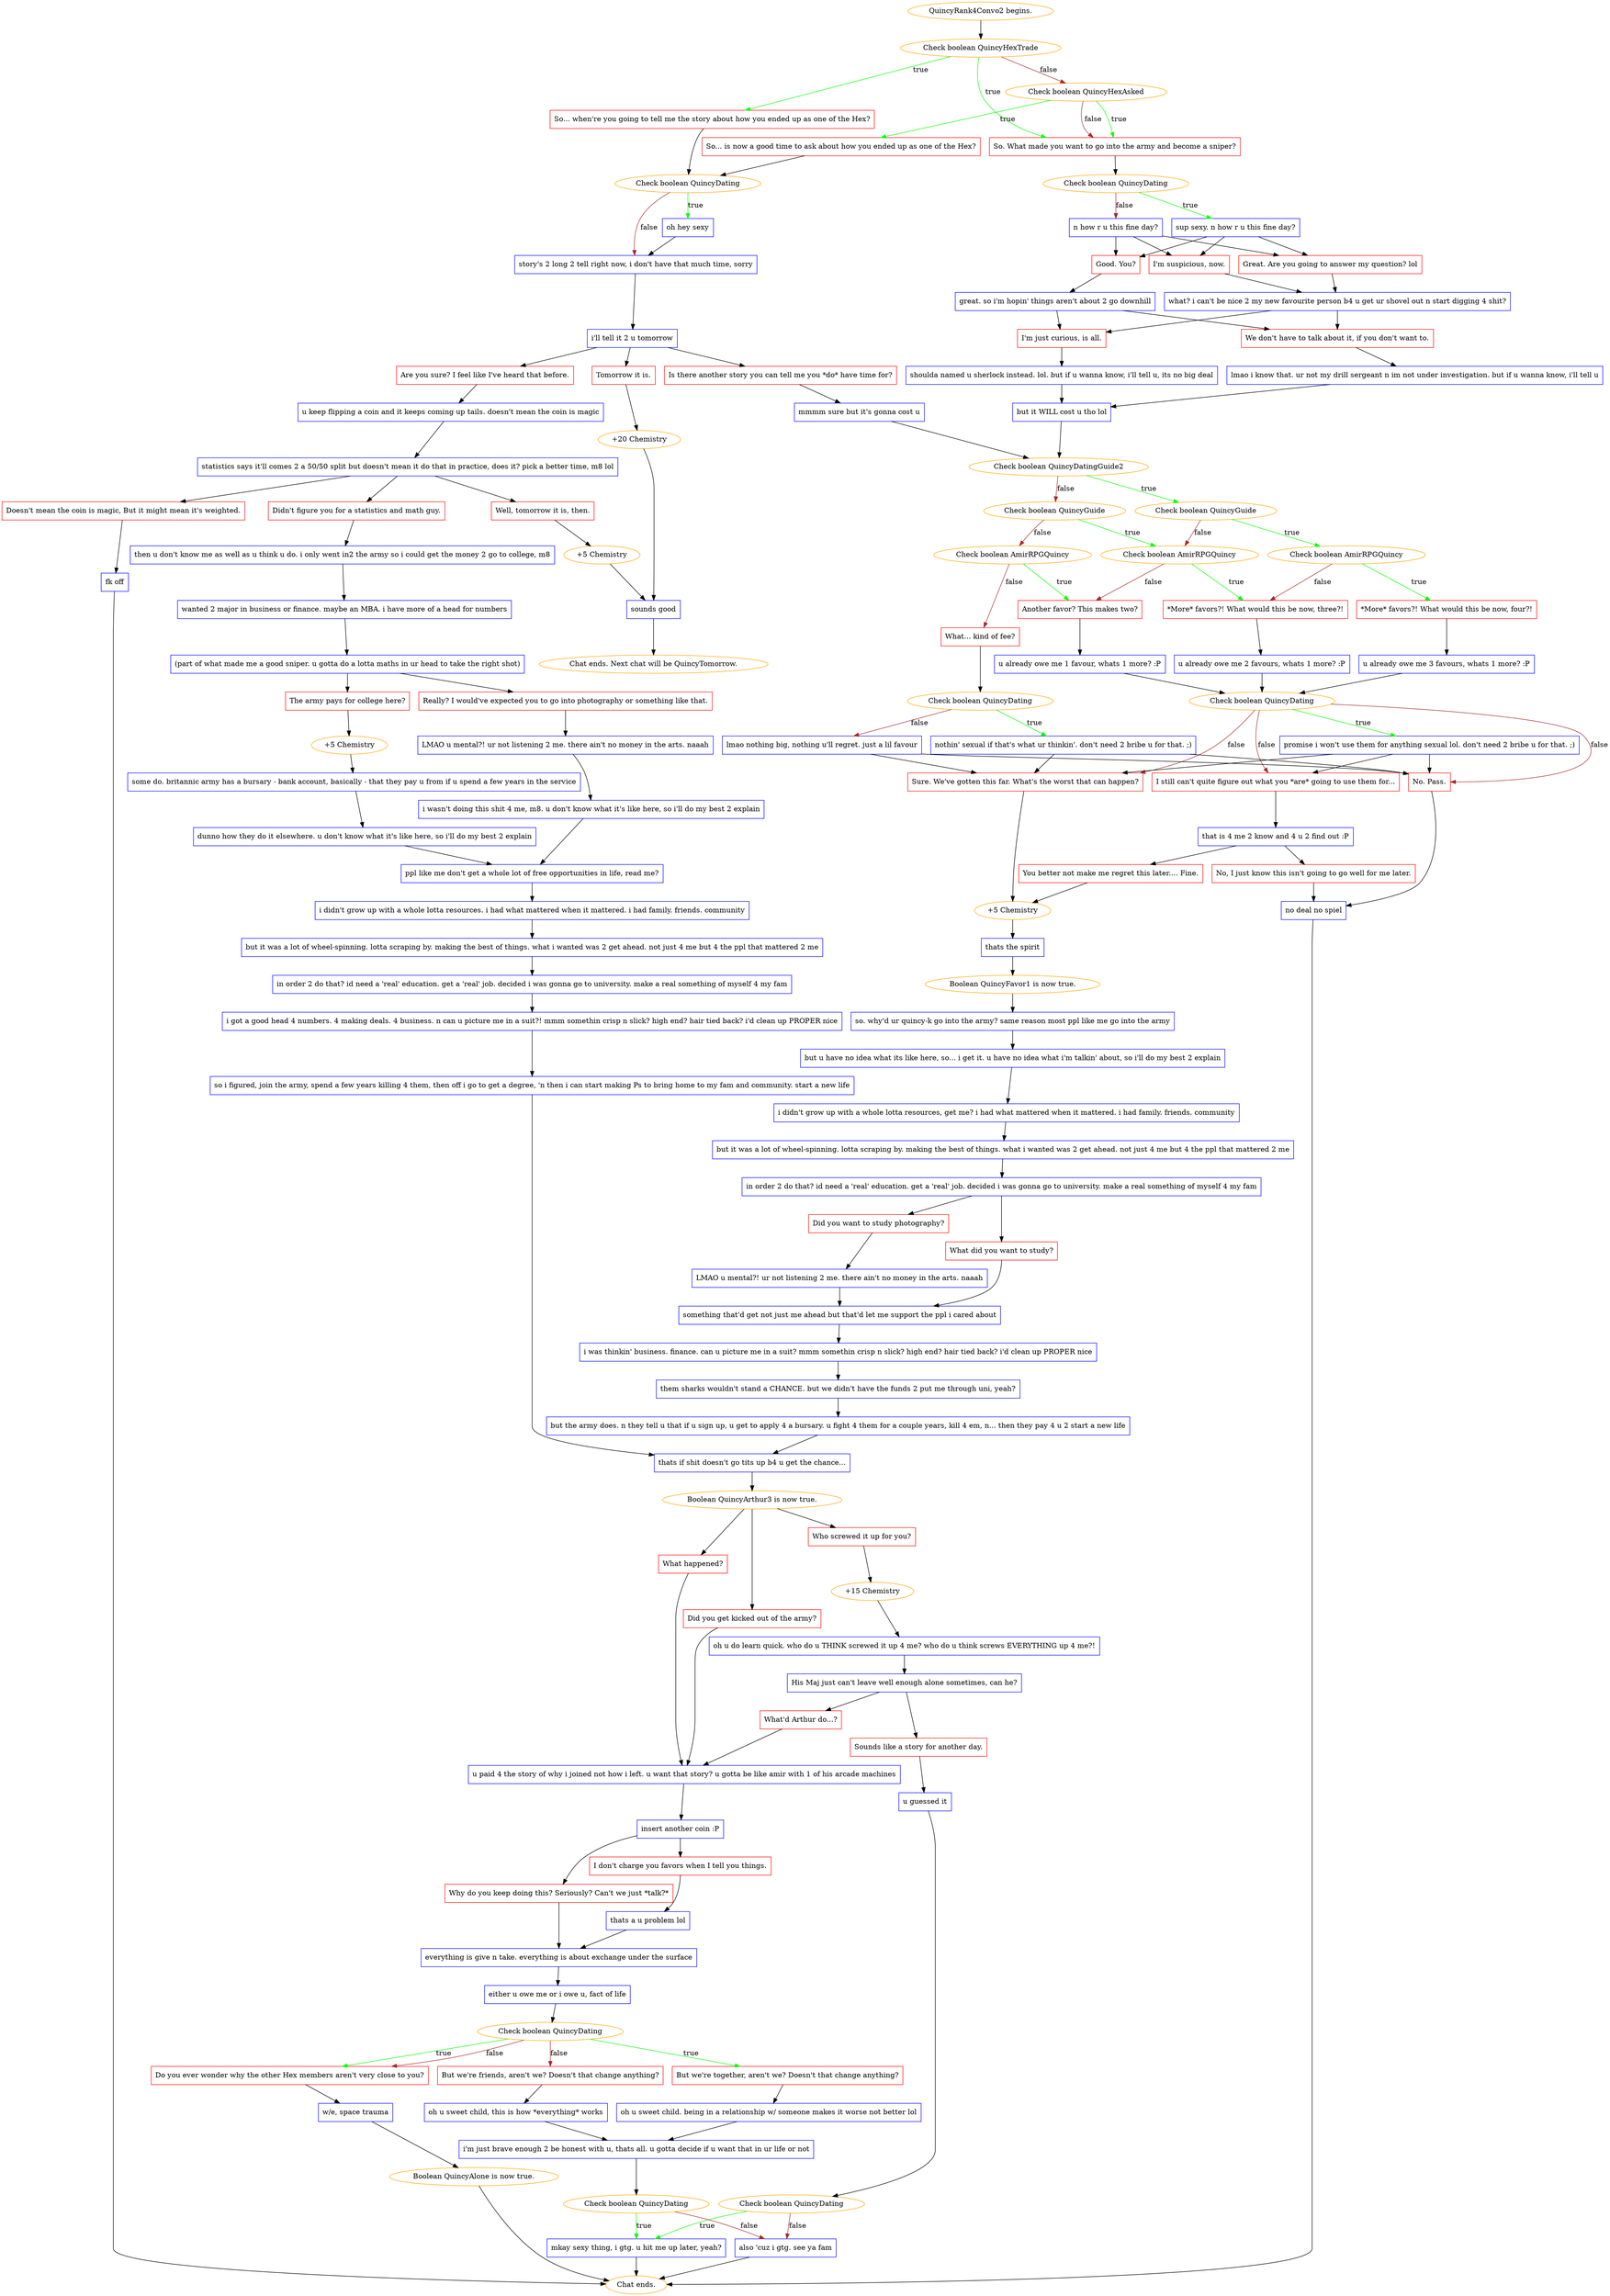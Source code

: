 digraph {
	"QuincyRank4Convo2 begins." [color=orange];
		"QuincyRank4Convo2 begins." -> j2253162781;
	j2253162781 [label="Check boolean QuincyHexTrade",color=orange];
		j2253162781 -> j369050347 [label=true,color=green];
		j2253162781 -> j3027697908 [label=true,color=green];
		j2253162781 -> j3813648319 [label=false,color=brown];
	j369050347 [label="So. What made you want to go into the army and become a sniper?",shape=box,color=red];
		j369050347 -> j975604575;
	j3027697908 [label="So... when're you going to tell me the story about how you ended up as one of the Hex?",shape=box,color=red];
		j3027697908 -> j1313632766;
	j3813648319 [label="Check boolean QuincyHexAsked",color=orange];
		j3813648319 -> j2094526252 [label=true,color=green];
		j3813648319 -> j369050347 [label=true,color=green];
		j3813648319 -> j369050347 [label=false,color=brown];
	j975604575 [label="Check boolean QuincyDating",color=orange];
		j975604575 -> j2605050726 [label=true,color=green];
		j975604575 -> j2340138035 [label=false,color=brown];
	j1313632766 [label="Check boolean QuincyDating",color=orange];
		j1313632766 -> j3844963307 [label=true,color=green];
		j1313632766 -> j1524128898 [label=false,color=brown];
	j2094526252 [label="So... is now a good time to ask about how you ended up as one of the Hex?",shape=box,color=red];
		j2094526252 -> j1313632766;
	j2605050726 [label="sup sexy. n how r u this fine day?",shape=box,color=blue];
		j2605050726 -> j484477948;
		j2605050726 -> j2695473721;
		j2605050726 -> j1130385873;
	j2340138035 [label="n how r u this fine day?",shape=box,color=blue];
		j2340138035 -> j484477948;
		j2340138035 -> j2695473721;
		j2340138035 -> j1130385873;
	j3844963307 [label="oh hey sexy",shape=box,color=blue];
		j3844963307 -> j1524128898;
	j1524128898 [label="story's 2 long 2 tell right now, i don't have that much time, sorry",shape=box,color=blue];
		j1524128898 -> j1090175588;
	j484477948 [label="Good. You?",shape=box,color=red];
		j484477948 -> j1679560361;
	j2695473721 [label="I'm suspicious, now.",shape=box,color=red];
		j2695473721 -> j1955308551;
	j1130385873 [label="Great. Are you going to answer my question? lol",shape=box,color=red];
		j1130385873 -> j1955308551;
	j1090175588 [label="i'll tell it 2 u tomorrow",shape=box,color=blue];
		j1090175588 -> j2002069858;
		j1090175588 -> j4229080514;
		j1090175588 -> j3311416526;
	j1679560361 [label="great. so i'm hopin' things aren't about 2 go downhill",shape=box,color=blue];
		j1679560361 -> j4280669974;
		j1679560361 -> j1113115375;
	j1955308551 [label="what? i can't be nice 2 my new favourite person b4 u get ur shovel out n start digging 4 shit?",shape=box,color=blue];
		j1955308551 -> j4280669974;
		j1955308551 -> j1113115375;
	j2002069858 [label="Is there another story you can tell me you *do* have time for?",shape=box,color=red];
		j2002069858 -> j2287197923;
	j4229080514 [label="Are you sure? I feel like I've heard that before.",shape=box,color=red];
		j4229080514 -> j3882869250;
	j3311416526 [label="Tomorrow it is.",shape=box,color=red];
		j3311416526 -> j3810899253;
	j4280669974 [label="I'm just curious, is all.",shape=box,color=red];
		j4280669974 -> j1306669860;
	j1113115375 [label="We don't have to talk about it, if you don't want to.",shape=box,color=red];
		j1113115375 -> j2557230370;
	j2287197923 [label="mmmm sure but it's gonna cost u",shape=box,color=blue];
		j2287197923 -> j3024806683;
	j3882869250 [label="u keep flipping a coin and it keeps coming up tails. doesn't mean the coin is magic",shape=box,color=blue];
		j3882869250 -> j564873189;
	j3810899253 [label="+20 Chemistry",color=orange];
		j3810899253 -> j2653679894;
	j1306669860 [label="shoulda named u sherlock instead. lol. but if u wanna know, i'll tell u, its no big deal",shape=box,color=blue];
		j1306669860 -> j2316528841;
	j2557230370 [label="lmao i know that. ur not my drill sergeant n im not under investigation. but if u wanna know, i'll tell u",shape=box,color=blue];
		j2557230370 -> j2316528841;
	j3024806683 [label="Check boolean QuincyDatingGuide2",color=orange];
		j3024806683 -> j669743190 [label=true,color=green];
		j3024806683 -> j43061601 [label=false,color=brown];
	j564873189 [label="statistics says it'll comes 2 a 50/50 split but doesn't mean it do that in practice, does it? pick a better time, m8 lol",shape=box,color=blue];
		j564873189 -> j882050;
		j564873189 -> j629288604;
		j564873189 -> j2330511908;
	j2653679894 [label="sounds good",shape=box,color=blue];
		j2653679894 -> "Chat ends. Next chat will be QuincyTomorrow.";
	j2316528841 [label="but it WILL cost u tho lol",shape=box,color=blue];
		j2316528841 -> j3024806683;
	j669743190 [label="Check boolean QuincyGuide",color=orange];
		j669743190 -> j2725101485 [label=true,color=green];
		j669743190 -> j2826705318 [label=false,color=brown];
	j43061601 [label="Check boolean QuincyGuide",color=orange];
		j43061601 -> j2826705318 [label=true,color=green];
		j43061601 -> j2323465099 [label=false,color=brown];
	j882050 [label="Didn't figure you for a statistics and math guy.",shape=box,color=red];
		j882050 -> j1519517031;
	j629288604 [label="Doesn't mean the coin is magic, But it might mean it's weighted.",shape=box,color=red];
		j629288604 -> j1930966107;
	j2330511908 [label="Well, tomorrow it is, then.",shape=box,color=red];
		j2330511908 -> j1983055895;
	"Chat ends. Next chat will be QuincyTomorrow." [color=orange];
	j2725101485 [label="Check boolean AmirRPGQuincy",color=orange];
		j2725101485 -> j3991331967 [label=true,color=green];
		j2725101485 -> j14937538 [label=false,color=brown];
	j2826705318 [label="Check boolean AmirRPGQuincy",color=orange];
		j2826705318 -> j14937538 [label=true,color=green];
		j2826705318 -> j4065832990 [label=false,color=brown];
	j2323465099 [label="Check boolean AmirRPGQuincy",color=orange];
		j2323465099 -> j4065832990 [label=true,color=green];
		j2323465099 -> j3177455126 [label=false,color=brown];
	j1519517031 [label="then u don't know me as well as u think u do. i only went in2 the army so i could get the money 2 go to college, m8",shape=box,color=blue];
		j1519517031 -> j2174549203;
	j1930966107 [label="fk off",shape=box,color=blue];
		j1930966107 -> "Chat ends.";
	j1983055895 [label="+5 Chemistry",color=orange];
		j1983055895 -> j2653679894;
	j3991331967 [label="*More* favors?! What would this be now, four?!",shape=box,color=red];
		j3991331967 -> j2246212153;
	j14937538 [label="*More* favors?! What would this be now, three?!",shape=box,color=red];
		j14937538 -> j3199580692;
	j4065832990 [label="Another favor? This makes two?",shape=box,color=red];
		j4065832990 -> j3035047101;
	j3177455126 [label="What... kind of fee?",shape=box,color=red];
		j3177455126 -> j1693636721;
	j2174549203 [label="wanted 2 major in business or finance. maybe an MBA. i have more of a head for numbers",shape=box,color=blue];
		j2174549203 -> j2232494916;
	"Chat ends." [color=orange];
	j2246212153 [label="u already owe me 3 favours, whats 1 more? :P",shape=box,color=blue];
		j2246212153 -> j3185193467;
	j3199580692 [label="u already owe me 2 favours, whats 1 more? :P",shape=box,color=blue];
		j3199580692 -> j3185193467;
	j3035047101 [label="u already owe me 1 favour, whats 1 more? :P",shape=box,color=blue];
		j3035047101 -> j3185193467;
	j1693636721 [label="Check boolean QuincyDating",color=orange];
		j1693636721 -> j2075209981 [label=true,color=green];
		j1693636721 -> j1478297663 [label=false,color=brown];
	j2232494916 [label="(part of what made me a good sniper. u gotta do a lotta maths in ur head to take the right shot)",shape=box,color=blue];
		j2232494916 -> j2713435519;
		j2232494916 -> j1657766088;
	j3185193467 [label="Check boolean QuincyDating",color=orange];
		j3185193467 -> j3666162603 [label=true,color=green];
		j3185193467 -> j2411831955 [label=false,color=brown];
		j3185193467 -> j1218054554 [label=false,color=brown];
		j3185193467 -> j3742230448 [label=false,color=brown];
	j2075209981 [label="nothin' sexual if that's what ur thinkin'. don't need 2 bribe u for that. ;)",shape=box,color=blue];
		j2075209981 -> j3742230448;
		j2075209981 -> j1218054554;
	j1478297663 [label="lmao nothing big, nothing u'll regret. just a lil favour",shape=box,color=blue];
		j1478297663 -> j3742230448;
		j1478297663 -> j1218054554;
	j2713435519 [label="Really? I would've expected you to go into photography or something like that.",shape=box,color=red];
		j2713435519 -> j2792741977;
	j1657766088 [label="The army pays for college here?",shape=box,color=red];
		j1657766088 -> j3138501824;
	j3666162603 [label="promise i won't use them for anything sexual lol. don't need 2 bribe u for that. ;)",shape=box,color=blue];
		j3666162603 -> j2411831955;
		j3666162603 -> j1218054554;
		j3666162603 -> j3742230448;
	j2411831955 [label="I still can't quite figure out what you *are* going to use them for...",shape=box,color=red];
		j2411831955 -> j727614839;
	j1218054554 [label="No. Pass.",shape=box,color=red];
		j1218054554 -> j1512225847;
	j3742230448 [label="Sure. We've gotten this far. What's the worst that can happen?",shape=box,color=red];
		j3742230448 -> j1630110051;
	j2792741977 [label="LMAO u mental?! ur not listening 2 me. there ain't no money in the arts. naaah",shape=box,color=blue];
		j2792741977 -> j3668530163;
	j3138501824 [label="+5 Chemistry",color=orange];
		j3138501824 -> j2687272369;
	j727614839 [label="that is 4 me 2 know and 4 u 2 find out :P",shape=box,color=blue];
		j727614839 -> j648740581;
		j727614839 -> j558295191;
	j1512225847 [label="no deal no spiel",shape=box,color=blue];
		j1512225847 -> "Chat ends.";
	j1630110051 [label="+5 Chemistry",color=orange];
		j1630110051 -> j1927288522;
	j3668530163 [label="i wasn't doing this shit 4 me, m8. u don't know what it's like here, so i'll do my best 2 explain",shape=box,color=blue];
		j3668530163 -> j3670689899;
	j2687272369 [label="some do. britannic army has a bursary - bank account, basically - that they pay u from if u spend a few years in the service",shape=box,color=blue];
		j2687272369 -> j4274612632;
	j648740581 [label="You better not make me regret this later.... Fine.",shape=box,color=red];
		j648740581 -> j1630110051;
	j558295191 [label="No, I just know this isn't going to go well for me later.",shape=box,color=red];
		j558295191 -> j1512225847;
	j1927288522 [label="thats the spirit",shape=box,color=blue];
		j1927288522 -> j1399904749;
	j3670689899 [label="ppl like me don't get a whole lot of free opportunities in life, read me?",shape=box,color=blue];
		j3670689899 -> j767902788;
	j4274612632 [label="dunno how they do it elsewhere. u don't know what it's like here, so i'll do my best 2 explain",shape=box,color=blue];
		j4274612632 -> j3670689899;
	j1399904749 [label="Boolean QuincyFavor1 is now true.",color=orange];
		j1399904749 -> j692164222;
	j767902788 [label="i didn't grow up with a whole lotta resources. i had what mattered when it mattered. i had family. friends. community",shape=box,color=blue];
		j767902788 -> j696637148;
	j692164222 [label="so. why'd ur quincy-k go into the army? same reason most ppl like me go into the army",shape=box,color=blue];
		j692164222 -> j1429411050;
	j696637148 [label="but it was a lot of wheel-spinning. lotta scraping by. making the best of things. what i wanted was 2 get ahead. not just 4 me but 4 the ppl that mattered 2 me",shape=box,color=blue];
		j696637148 -> j3926522669;
	j1429411050 [label="but u have no idea what its like here, so... i get it. u have no idea what i'm talkin' about, so i'll do my best 2 explain",shape=box,color=blue];
		j1429411050 -> j3684041309;
	j3926522669 [label="in order 2 do that? id need a 'real' education. get a 'real' job. decided i was gonna go to university. make a real something of myself 4 my fam",shape=box,color=blue];
		j3926522669 -> j2767941434;
	j3684041309 [label="i didn't grow up with a whole lotta resources, get me? i had what mattered when it mattered. i had family. friends. community",shape=box,color=blue];
		j3684041309 -> j30877042;
	j2767941434 [label="i got a good head 4 numbers. 4 making deals. 4 business. n can u picture me in a suit?! mmm somethin crisp n slick? high end? hair tied back? i'd clean up PROPER nice",shape=box,color=blue];
		j2767941434 -> j816888890;
	j30877042 [label="but it was a lot of wheel-spinning. lotta scraping by. making the best of things. what i wanted was 2 get ahead. not just 4 me but 4 the ppl that mattered 2 me",shape=box,color=blue];
		j30877042 -> j620934486;
	j816888890 [label="so i figured, join the army, spend a few years killing 4 them, then off i go to get a degree, 'n then i can start making Ps to bring home to my fam and community. start a new life",shape=box,color=blue];
		j816888890 -> j2568457616;
	j620934486 [label="in order 2 do that? id need a 'real' education. get a 'real' job. decided i was gonna go to university. make a real something of myself 4 my fam",shape=box,color=blue];
		j620934486 -> j261572498;
		j620934486 -> j1816389699;
	j2568457616 [label="thats if shit doesn't go tits up b4 u get the chance...",shape=box,color=blue];
		j2568457616 -> j2003456676;
	j261572498 [label="Did you want to study photography?",shape=box,color=red];
		j261572498 -> j3315940441;
	j1816389699 [label="What did you want to study?",shape=box,color=red];
		j1816389699 -> j205647246;
	j2003456676 [label="Boolean QuincyArthur3 is now true.",color=orange];
		j2003456676 -> j1416858723;
		j2003456676 -> j2918092132;
		j2003456676 -> j500902110;
	j3315940441 [label="LMAO u mental?! ur not listening 2 me. there ain't no money in the arts. naaah",shape=box,color=blue];
		j3315940441 -> j205647246;
	j205647246 [label="something that'd get not just me ahead but that'd let me support the ppl i cared about",shape=box,color=blue];
		j205647246 -> j3039643508;
	j1416858723 [label="What happened?",shape=box,color=red];
		j1416858723 -> j2517664021;
	j2918092132 [label="Who screwed it up for you?",shape=box,color=red];
		j2918092132 -> j310149706;
	j500902110 [label="Did you get kicked out of the army?",shape=box,color=red];
		j500902110 -> j2517664021;
	j3039643508 [label="i was thinkin' business. finance. can u picture me in a suit? mmm somethin crisp n slick? high end? hair tied back? i'd clean up PROPER nice",shape=box,color=blue];
		j3039643508 -> j4236196783;
	j2517664021 [label="u paid 4 the story of why i joined not how i left. u want that story? u gotta be like amir with 1 of his arcade machines",shape=box,color=blue];
		j2517664021 -> j2006191839;
	j310149706 [label="+15 Chemistry",color=orange];
		j310149706 -> j1487396091;
	j4236196783 [label="them sharks wouldn't stand a CHANCE. but we didn't have the funds 2 put me through uni, yeah?",shape=box,color=blue];
		j4236196783 -> j2339546658;
	j2006191839 [label="insert another coin :P",shape=box,color=blue];
		j2006191839 -> j1091276370;
		j2006191839 -> j4113763474;
	j1487396091 [label="oh u do learn quick. who do u THINK screwed it up 4 me? who do u think screws EVERYTHING up 4 me?!",shape=box,color=blue];
		j1487396091 -> j1895750;
	j2339546658 [label="but the army does. n they tell u that if u sign up, u get to apply 4 a bursary. u fight 4 them for a couple years, kill 4 em, n... then they pay 4 u 2 start a new life",shape=box,color=blue];
		j2339546658 -> j2568457616;
	j1091276370 [label="Why do you keep doing this? Seriously? Can't we just *talk?*",shape=box,color=red];
		j1091276370 -> j2471243435;
	j4113763474 [label="I don't charge you favors when I tell you things.",shape=box,color=red];
		j4113763474 -> j740032305;
	j1895750 [label="His Maj just can't leave well enough alone sometimes, can he?",shape=box,color=blue];
		j1895750 -> j3692618914;
		j1895750 -> j1172505769;
	j2471243435 [label="everything is give n take. everything is about exchange under the surface",shape=box,color=blue];
		j2471243435 -> j2748208937;
	j740032305 [label="thats a u problem lol",shape=box,color=blue];
		j740032305 -> j2471243435;
	j3692618914 [label="What'd Arthur do...?",shape=box,color=red];
		j3692618914 -> j2517664021;
	j1172505769 [label="Sounds like a story for another day.",shape=box,color=red];
		j1172505769 -> j10414296;
	j2748208937 [label="either u owe me or i owe u, fact of life",shape=box,color=blue];
		j2748208937 -> j2519863613;
	j10414296 [label="u guessed it",shape=box,color=blue];
		j10414296 -> j2650928113;
	j2519863613 [label="Check boolean QuincyDating",color=orange];
		j2519863613 -> j2925771109 [label=true,color=green];
		j2519863613 -> j4015345470 [label=true,color=green];
		j2519863613 -> j3908277911 [label=false,color=brown];
		j2519863613 -> j4015345470 [label=false,color=brown];
	j2650928113 [label="Check boolean QuincyDating",color=orange];
		j2650928113 -> j1291335097 [label=true,color=green];
		j2650928113 -> j104961595 [label=false,color=brown];
	j2925771109 [label="But we're together, aren't we? Doesn't that change anything?",shape=box,color=red];
		j2925771109 -> j1563829814;
	j4015345470 [label="Do you ever wonder why the other Hex members aren't very close to you?",shape=box,color=red];
		j4015345470 -> j1595893857;
	j3908277911 [label="But we're friends, aren't we? Doesn't that change anything?",shape=box,color=red];
		j3908277911 -> j2746212127;
	j1291335097 [label="mkay sexy thing, i gtg. u hit me up later, yeah?",shape=box,color=blue];
		j1291335097 -> "Chat ends.";
	j104961595 [label="also 'cuz i gtg. see ya fam",shape=box,color=blue];
		j104961595 -> "Chat ends.";
	j1563829814 [label="oh u sweet child. being in a relationship w/ someone makes it worse not better lol",shape=box,color=blue];
		j1563829814 -> j2956633315;
	j1595893857 [label="w/e, space trauma",shape=box,color=blue];
		j1595893857 -> j2991450888;
	j2746212127 [label="oh u sweet child, this is how *everything* works",shape=box,color=blue];
		j2746212127 -> j2956633315;
	j2956633315 [label="i'm just brave enough 2 be honest with u, thats all. u gotta decide if u want that in ur life or not",shape=box,color=blue];
		j2956633315 -> j327474352;
	j2991450888 [label="Boolean QuincyAlone is now true.",color=orange];
		j2991450888 -> "Chat ends.";
	j327474352 [label="Check boolean QuincyDating",color=orange];
		j327474352 -> j1291335097 [label=true,color=green];
		j327474352 -> j104961595 [label=false,color=brown];
}